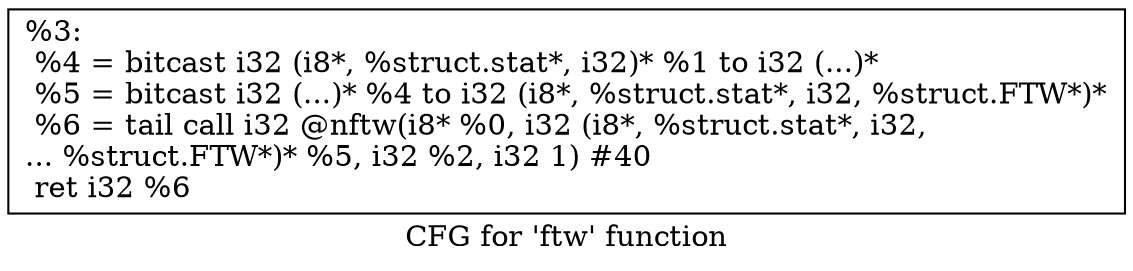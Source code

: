digraph "CFG for 'ftw' function" {
	label="CFG for 'ftw' function";

	Node0x1cff860 [shape=record,label="{%3:\l  %4 = bitcast i32 (i8*, %struct.stat*, i32)* %1 to i32 (...)*\l  %5 = bitcast i32 (...)* %4 to i32 (i8*, %struct.stat*, i32, %struct.FTW*)*\l  %6 = tail call i32 @nftw(i8* %0, i32 (i8*, %struct.stat*, i32,\l... %struct.FTW*)* %5, i32 %2, i32 1) #40\l  ret i32 %6\l}"];
}
